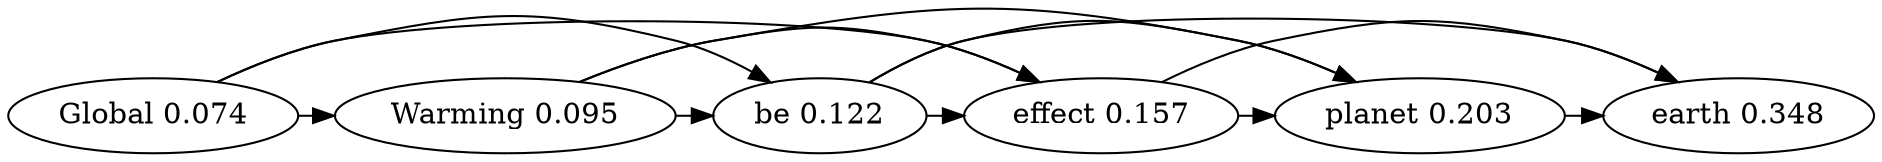 digraph {
	Global [label="Global 0.074"]
	Warming [label="Warming 0.095"]
	be [label="be 0.122"]
	effect [label="effect 0.157"]
	planet [label="planet 0.203"]
	earth [label="earth 0.348"]
	Global -> Warming [constraint=false]
	Global -> be [constraint=false]
	Global -> effect [constraint=false]
	Warming -> be [constraint=false]
	Warming -> effect [constraint=false]
	Warming -> planet [constraint=false]
	be -> effect [constraint=false]
	be -> planet [constraint=false]
	be -> earth [constraint=false]
	effect -> planet [constraint=false]
	effect -> earth [constraint=false]
	planet -> earth [constraint=false]
}